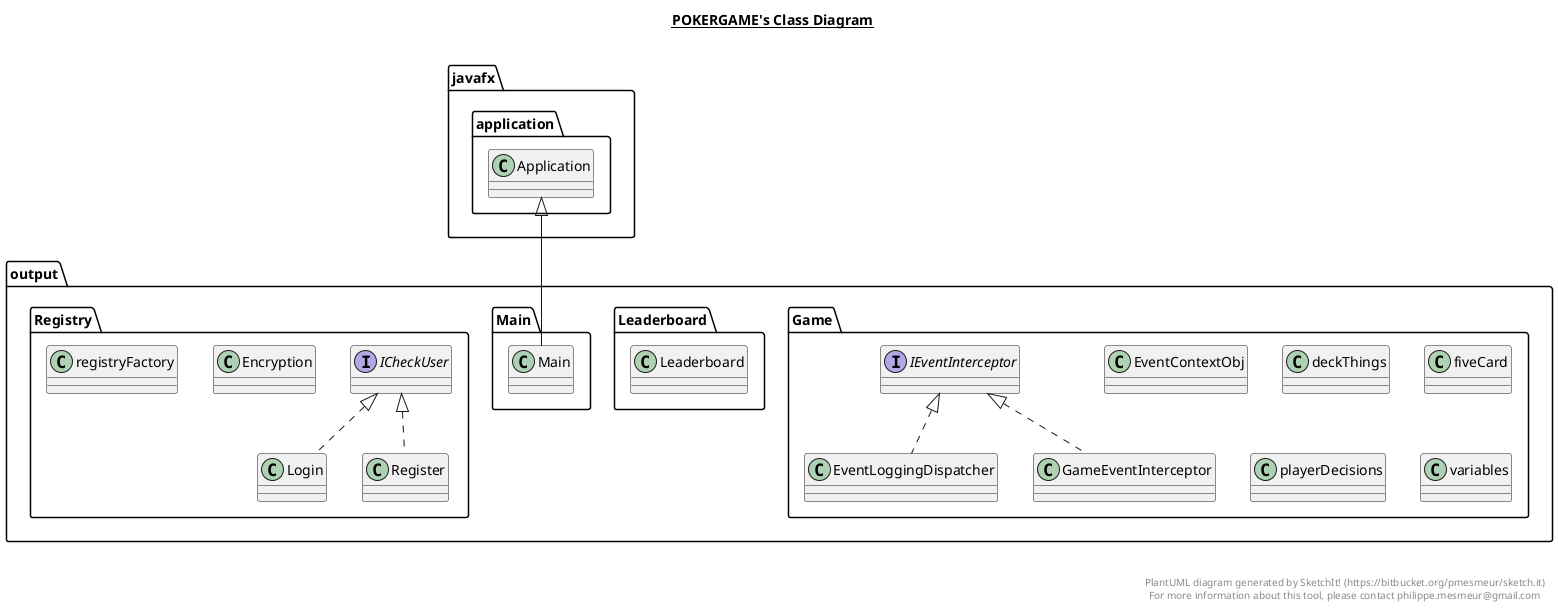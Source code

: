 @startuml

title __POKERGAME's Class Diagram__\n

  namespace output.Game {
    class output.Game.EventContextObj {
    }
  }
  

  namespace output.Game {
    class output.Game.EventLoggingDispatcher {
    }
  }
  

  namespace output.Game {
    class output.Game.GameEventInterceptor {
    }
  }
  

  namespace output.Game {
    interface output.Game.IEventInterceptor {
    }
  }
  

  namespace output.Game {
    class output.Game.deckThings {
    }
  }
  

  namespace output.Game {
    class output.Game.fiveCard {
    }
  }
  

  namespace output.Game {
    class output.Game.playerDecisions {
    }
  }
  

  namespace output.Game {
    class output.Game.variables {
    }
  }
  

  namespace output.Leaderboard {
    class output.Leaderboard.Leaderboard {
    }
  }
  

  namespace output.Main {
    class output.Main.Main {
    }
  }
  

  namespace output.Registry {
    class output.Registry.Encryption {
    }
  }
  

  namespace output.Registry {
    interface output.Registry.ICheckUser {
    }
  }
  

  namespace output.Registry {
    class output.Registry.Login {
    }
  }
  

  namespace output.Registry {
    class output.Registry.Register {
    }
  }
  

  namespace output.Registry {
    class output.Registry.registryFactory {
    }
  }
  

  output.Game.EventLoggingDispatcher .up.|> output.Game.IEventInterceptor
  output.Game.GameEventInterceptor .up.|> output.Game.IEventInterceptor
  output.Main.Main -up-|> javafx.application.Application
  output.Registry.Login .up.|> output.Registry.ICheckUser
  output.Registry.Register .up.|> output.Registry.ICheckUser


right footer


PlantUML diagram generated by SketchIt! (https://bitbucket.org/pmesmeur/sketch.it)
For more information about this tool, please contact philippe.mesmeur@gmail.com
endfooter

@enduml
